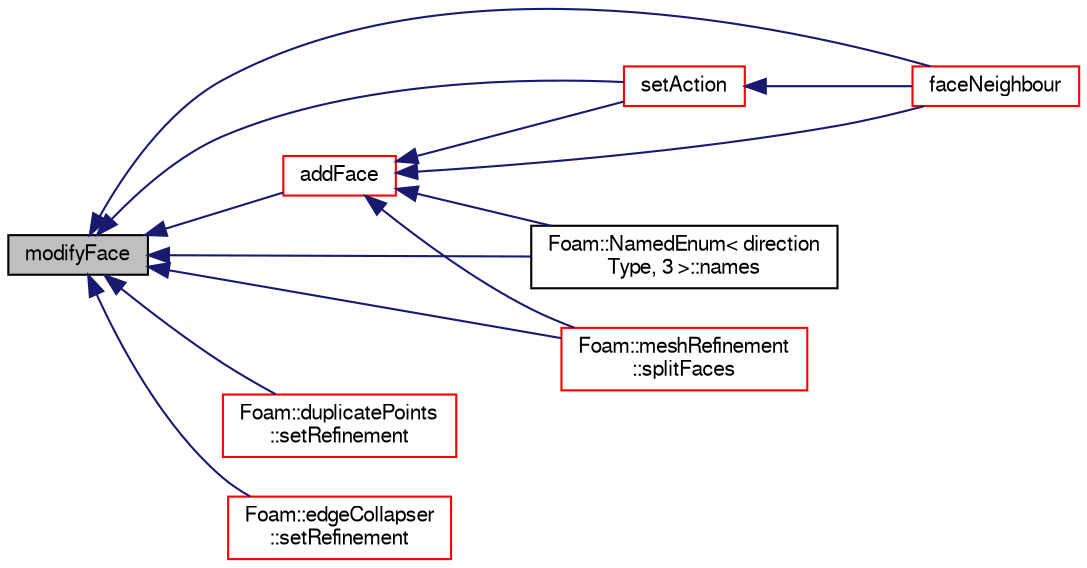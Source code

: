digraph "modifyFace"
{
  bgcolor="transparent";
  edge [fontname="FreeSans",fontsize="10",labelfontname="FreeSans",labelfontsize="10"];
  node [fontname="FreeSans",fontsize="10",shape=record];
  rankdir="LR";
  Node2193 [label="modifyFace",height=0.2,width=0.4,color="black", fillcolor="grey75", style="filled", fontcolor="black"];
  Node2193 -> Node2194 [dir="back",color="midnightblue",fontsize="10",style="solid",fontname="FreeSans"];
  Node2194 [label="addFace",height=0.2,width=0.4,color="red",URL="$a21678.html#aa4403c8bc86c5f108a55465c5f62d90c",tooltip="Add face to cells. Return new face label. "];
  Node2194 -> Node2197 [dir="back",color="midnightblue",fontsize="10",style="solid",fontname="FreeSans"];
  Node2197 [label="faceNeighbour",height=0.2,width=0.4,color="red",URL="$a21678.html#ac0226836c6afb225e82b34f85b7c5d2c"];
  Node2194 -> Node2199 [dir="back",color="midnightblue",fontsize="10",style="solid",fontname="FreeSans"];
  Node2199 [label="Foam::NamedEnum\< direction\lType, 3 \>::names",height=0.2,width=0.4,color="black",URL="$a25998.html#a7350da3a0edd92cd11e6c479c9967dc8"];
  Node2194 -> Node2217 [dir="back",color="midnightblue",fontsize="10",style="solid",fontname="FreeSans"];
  Node2217 [label="setAction",height=0.2,width=0.4,color="red",URL="$a21678.html#a40a23962b792d24f4cb999f5b55aece2",tooltip="For compatibility with polyTopoChange: set topological action. "];
  Node2217 -> Node2197 [dir="back",color="midnightblue",fontsize="10",style="solid",fontname="FreeSans"];
  Node2194 -> Node2302 [dir="back",color="midnightblue",fontsize="10",style="solid",fontname="FreeSans"];
  Node2302 [label="Foam::meshRefinement\l::splitFaces",height=0.2,width=0.4,color="red",URL="$a24662.html#adc2ba2409d333b615b019f154aa236ea",tooltip="Split faces into two. "];
  Node2193 -> Node2197 [dir="back",color="midnightblue",fontsize="10",style="solid",fontname="FreeSans"];
  Node2193 -> Node2199 [dir="back",color="midnightblue",fontsize="10",style="solid",fontname="FreeSans"];
  Node2193 -> Node2217 [dir="back",color="midnightblue",fontsize="10",style="solid",fontname="FreeSans"];
  Node2193 -> Node2303 [dir="back",color="midnightblue",fontsize="10",style="solid",fontname="FreeSans"];
  Node2303 [label="Foam::duplicatePoints\l::setRefinement",height=0.2,width=0.4,color="red",URL="$a21638.html#a159a54964aa4001ff24e9fb05834750a",tooltip="Play commands into polyTopoChange to duplicate points. Gets. "];
  Node2193 -> Node2246 [dir="back",color="midnightblue",fontsize="10",style="solid",fontname="FreeSans"];
  Node2246 [label="Foam::edgeCollapser\l::setRefinement",height=0.2,width=0.4,color="red",URL="$a21642.html#a788f5a11a20efd0f4a6a8ab78be4efeb",tooltip="Play commands into polyTopoChange to create mesh. "];
  Node2193 -> Node2302 [dir="back",color="midnightblue",fontsize="10",style="solid",fontname="FreeSans"];
}
